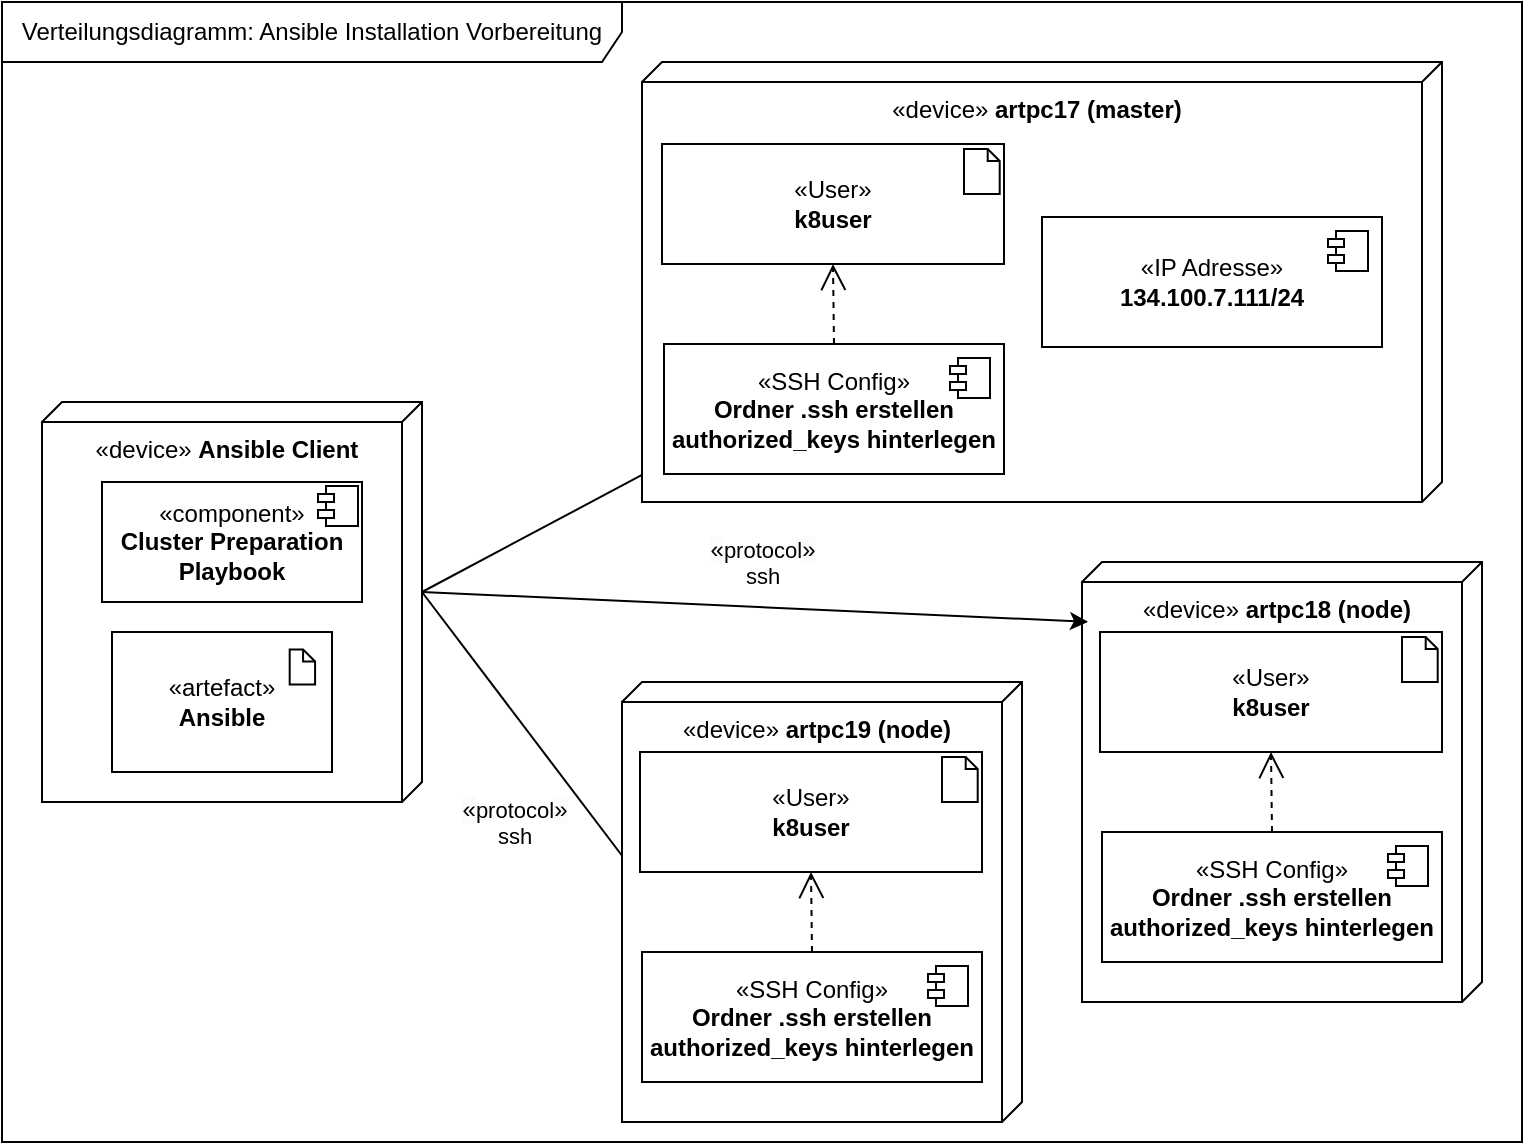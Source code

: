 <mxfile version="26.0.6">
  <diagram name="Seite-1" id="vxkfHqWLeRRNSSJ8OBPr">
    <mxGraphModel dx="1224" dy="761" grid="1" gridSize="10" guides="1" tooltips="1" connect="1" arrows="1" fold="1" page="1" pageScale="1" pageWidth="827" pageHeight="1169" math="0" shadow="0">
      <root>
        <mxCell id="0" />
        <mxCell id="1" parent="0" />
        <mxCell id="gSIQm5aoGnnjR2GNyn1D-1" style="rounded=0;orthogonalLoop=1;jettySize=auto;html=1;exitX=0;exitY=0;exitDx=95;exitDy=0;exitPerimeter=0;entryX=0;entryY=0;entryDx=100;entryDy=190;entryPerimeter=0;endArrow=none;endFill=0;" edge="1" parent="1" source="gSIQm5aoGnnjR2GNyn1D-6" target="gSIQm5aoGnnjR2GNyn1D-18">
          <mxGeometry relative="1" as="geometry">
            <mxPoint x="250" y="295" as="sourcePoint" />
            <mxPoint x="350" y="545" as="targetPoint" />
          </mxGeometry>
        </mxCell>
        <mxCell id="gSIQm5aoGnnjR2GNyn1D-2" value="&lt;span style=&quot;font-size: 12px; text-wrap: wrap; background-color: rgb(251, 251, 251);&quot;&gt;«&lt;/span&gt;protocol&lt;span style=&quot;font-size: 12px; text-wrap: wrap; background-color: rgb(251, 251, 251);&quot;&gt;»&lt;/span&gt;&lt;br&gt;ssh" style="edgeLabel;html=1;align=center;verticalAlign=middle;resizable=0;points=[];" vertex="1" connectable="0" parent="gSIQm5aoGnnjR2GNyn1D-1">
          <mxGeometry x="0.06" y="4" relative="1" as="geometry">
            <mxPoint x="-16" y="40" as="offset" />
          </mxGeometry>
        </mxCell>
        <mxCell id="gSIQm5aoGnnjR2GNyn1D-4" style="rounded=0;orthogonalLoop=1;jettySize=auto;html=1;exitX=0;exitY=0;exitDx=95;exitDy=0;exitPerimeter=0;entryX=0;entryY=0;entryDx=100;entryDy=200;entryPerimeter=0;endArrow=none;endFill=0;" edge="1" parent="1" source="gSIQm5aoGnnjR2GNyn1D-6" target="gSIQm5aoGnnjR2GNyn1D-23">
          <mxGeometry relative="1" as="geometry">
            <mxPoint x="250" y="295" as="sourcePoint" />
            <mxPoint x="450" y="200" as="targetPoint" />
          </mxGeometry>
        </mxCell>
        <mxCell id="gSIQm5aoGnnjR2GNyn1D-5" value="&lt;span style=&quot;font-size: 12px; text-wrap: wrap; background-color: rgb(251, 251, 251);&quot;&gt;«&lt;/span&gt;protocol&lt;span style=&quot;font-size: 12px; text-wrap: wrap; background-color: rgb(251, 251, 251);&quot;&gt;»&lt;/span&gt;&lt;br&gt;ssh" style="edgeLabel;html=1;align=center;verticalAlign=middle;resizable=0;points=[];" vertex="1" connectable="0" parent="gSIQm5aoGnnjR2GNyn1D-4">
          <mxGeometry x="0.134" relative="1" as="geometry">
            <mxPoint x="-7" y="-53" as="offset" />
          </mxGeometry>
        </mxCell>
        <mxCell id="gSIQm5aoGnnjR2GNyn1D-6" value="«device»&amp;nbsp;&lt;b&gt;Ansible Client&lt;/b&gt;" style="verticalAlign=top;align=center;shape=cube;size=10;direction=south;html=1;boundedLbl=1;spacingLeft=5;whiteSpace=wrap;" vertex="1" parent="1">
          <mxGeometry x="60" y="250" width="190" height="200" as="geometry" />
        </mxCell>
        <mxCell id="gSIQm5aoGnnjR2GNyn1D-7" value="«component»&lt;br&gt;&lt;b&gt;Cluster Preparation Playbook&lt;/b&gt;" style="html=1;dropTarget=0;whiteSpace=wrap;" vertex="1" parent="1">
          <mxGeometry x="90" y="290" width="130" height="60" as="geometry" />
        </mxCell>
        <mxCell id="gSIQm5aoGnnjR2GNyn1D-8" value="" style="shape=module;jettyWidth=8;jettyHeight=4;" vertex="1" parent="gSIQm5aoGnnjR2GNyn1D-7">
          <mxGeometry x="1" width="20" height="20" relative="1" as="geometry">
            <mxPoint x="-22" y="2" as="offset" />
          </mxGeometry>
        </mxCell>
        <mxCell id="gSIQm5aoGnnjR2GNyn1D-9" value="" style="group" vertex="1" connectable="0" parent="1">
          <mxGeometry x="95" y="365" width="110" height="70" as="geometry" />
        </mxCell>
        <mxCell id="gSIQm5aoGnnjR2GNyn1D-10" value="«artefact»&lt;br&gt;&lt;b&gt;Ansible&lt;/b&gt;" style="html=1;dropTarget=0;whiteSpace=wrap;" vertex="1" parent="gSIQm5aoGnnjR2GNyn1D-9">
          <mxGeometry width="110" height="70" as="geometry" />
        </mxCell>
        <mxCell id="gSIQm5aoGnnjR2GNyn1D-11" value="" style="shape=note2;boundedLbl=1;whiteSpace=wrap;html=1;size=6;verticalAlign=top;align=left;spacingLeft=5;" vertex="1" parent="gSIQm5aoGnnjR2GNyn1D-9">
          <mxGeometry x="88.846" y="8.75" width="12.692" height="17.5" as="geometry" />
        </mxCell>
        <mxCell id="gSIQm5aoGnnjR2GNyn1D-12" value="Verteilungsdiagramm: Ansible Installation Vorbereitung" style="shape=umlFrame;whiteSpace=wrap;html=1;pointerEvents=0;width=310;height=30;" vertex="1" parent="1">
          <mxGeometry x="40" y="50" width="760" height="570" as="geometry" />
        </mxCell>
        <mxCell id="gSIQm5aoGnnjR2GNyn1D-18" value="«device»&amp;nbsp;&lt;b&gt;artpc19 (node)&lt;/b&gt;" style="verticalAlign=top;align=center;shape=cube;size=10;direction=south;html=1;boundedLbl=1;spacingLeft=5;whiteSpace=wrap;" vertex="1" parent="1">
          <mxGeometry x="350" y="390" width="200" height="220" as="geometry" />
        </mxCell>
        <mxCell id="gSIQm5aoGnnjR2GNyn1D-32" style="edgeStyle=orthogonalEdgeStyle;rounded=0;orthogonalLoop=1;jettySize=auto;html=1;exitX=0.5;exitY=0;exitDx=0;exitDy=0;endArrow=open;endFill=0;entryX=0.5;entryY=1;entryDx=0;entryDy=0;endSize=11;dashed=1;" edge="1" parent="1" source="gSIQm5aoGnnjR2GNyn1D-19" target="gSIQm5aoGnnjR2GNyn1D-29">
          <mxGeometry relative="1" as="geometry">
            <mxPoint x="445" y="490" as="targetPoint" />
          </mxGeometry>
        </mxCell>
        <mxCell id="gSIQm5aoGnnjR2GNyn1D-19" value="«SSH Config»&lt;br&gt;&lt;b&gt;Ordner .ssh erstellen&lt;/b&gt;&lt;div&gt;&lt;b&gt;authorized_keys hinterlegen&lt;/b&gt;&lt;/div&gt;" style="html=1;dropTarget=0;whiteSpace=wrap;" vertex="1" parent="1">
          <mxGeometry x="360" y="525" width="170" height="65" as="geometry" />
        </mxCell>
        <mxCell id="gSIQm5aoGnnjR2GNyn1D-20" value="" style="shape=module;jettyWidth=8;jettyHeight=4;" vertex="1" parent="gSIQm5aoGnnjR2GNyn1D-19">
          <mxGeometry x="1" width="20" height="20" relative="1" as="geometry">
            <mxPoint x="-27" y="7" as="offset" />
          </mxGeometry>
        </mxCell>
        <mxCell id="gSIQm5aoGnnjR2GNyn1D-23" value="«device»&amp;nbsp;&lt;b&gt;artpc17 (master)&lt;/b&gt;" style="verticalAlign=top;align=center;shape=cube;size=10;direction=south;html=1;boundedLbl=1;spacingLeft=5;whiteSpace=wrap;" vertex="1" parent="1">
          <mxGeometry x="360" y="80" width="400" height="220" as="geometry" />
        </mxCell>
        <mxCell id="gSIQm5aoGnnjR2GNyn1D-28" value="" style="group" vertex="1" connectable="0" parent="1">
          <mxGeometry x="359" y="425" width="171" height="60" as="geometry" />
        </mxCell>
        <mxCell id="gSIQm5aoGnnjR2GNyn1D-29" value="«User»&lt;br&gt;&lt;b&gt;k8user&lt;/b&gt;" style="html=1;dropTarget=0;whiteSpace=wrap;" vertex="1" parent="gSIQm5aoGnnjR2GNyn1D-28">
          <mxGeometry width="171" height="60" as="geometry" />
        </mxCell>
        <mxCell id="gSIQm5aoGnnjR2GNyn1D-30" value="" style="shape=note2;boundedLbl=1;whiteSpace=wrap;html=1;size=6;verticalAlign=top;align=left;spacingLeft=5;" vertex="1" parent="gSIQm5aoGnnjR2GNyn1D-28">
          <mxGeometry x="151" y="2.5" width="17.85" height="22.5" as="geometry" />
        </mxCell>
        <mxCell id="gSIQm5aoGnnjR2GNyn1D-34" value="«device»&amp;nbsp;&lt;b&gt;artpc18 (node)&lt;/b&gt;" style="verticalAlign=top;align=center;shape=cube;size=10;direction=south;html=1;boundedLbl=1;spacingLeft=5;whiteSpace=wrap;" vertex="1" parent="1">
          <mxGeometry x="580" y="330" width="200" height="220" as="geometry" />
        </mxCell>
        <mxCell id="gSIQm5aoGnnjR2GNyn1D-35" style="edgeStyle=orthogonalEdgeStyle;rounded=0;orthogonalLoop=1;jettySize=auto;html=1;exitX=0.5;exitY=0;exitDx=0;exitDy=0;endArrow=open;endFill=0;entryX=0.5;entryY=1;entryDx=0;entryDy=0;endSize=11;dashed=1;" edge="1" parent="1" source="gSIQm5aoGnnjR2GNyn1D-36" target="gSIQm5aoGnnjR2GNyn1D-39">
          <mxGeometry relative="1" as="geometry">
            <mxPoint x="675" y="430" as="targetPoint" />
          </mxGeometry>
        </mxCell>
        <mxCell id="gSIQm5aoGnnjR2GNyn1D-36" value="«SSH Config»&lt;br&gt;&lt;b&gt;Ordner .ssh erstellen&lt;/b&gt;&lt;div&gt;&lt;b&gt;authorized_keys hinterlegen&lt;/b&gt;&lt;/div&gt;" style="html=1;dropTarget=0;whiteSpace=wrap;" vertex="1" parent="1">
          <mxGeometry x="590" y="465" width="170" height="65" as="geometry" />
        </mxCell>
        <mxCell id="gSIQm5aoGnnjR2GNyn1D-37" value="" style="shape=module;jettyWidth=8;jettyHeight=4;" vertex="1" parent="gSIQm5aoGnnjR2GNyn1D-36">
          <mxGeometry x="1" width="20" height="20" relative="1" as="geometry">
            <mxPoint x="-27" y="7" as="offset" />
          </mxGeometry>
        </mxCell>
        <mxCell id="gSIQm5aoGnnjR2GNyn1D-38" value="" style="group" vertex="1" connectable="0" parent="1">
          <mxGeometry x="589" y="365" width="171" height="60" as="geometry" />
        </mxCell>
        <mxCell id="gSIQm5aoGnnjR2GNyn1D-39" value="«User»&lt;br&gt;&lt;b&gt;k8user&lt;/b&gt;" style="html=1;dropTarget=0;whiteSpace=wrap;" vertex="1" parent="gSIQm5aoGnnjR2GNyn1D-38">
          <mxGeometry width="171" height="60" as="geometry" />
        </mxCell>
        <mxCell id="gSIQm5aoGnnjR2GNyn1D-40" value="" style="shape=note2;boundedLbl=1;whiteSpace=wrap;html=1;size=6;verticalAlign=top;align=left;spacingLeft=5;" vertex="1" parent="gSIQm5aoGnnjR2GNyn1D-38">
          <mxGeometry x="151" y="2.5" width="17.85" height="22.5" as="geometry" />
        </mxCell>
        <mxCell id="gSIQm5aoGnnjR2GNyn1D-41" style="rounded=0;orthogonalLoop=1;jettySize=auto;html=1;exitX=0;exitY=0;exitDx=95;exitDy=0;exitPerimeter=0;entryX=0.136;entryY=0.985;entryDx=0;entryDy=0;entryPerimeter=0;" edge="1" parent="1" source="gSIQm5aoGnnjR2GNyn1D-6" target="gSIQm5aoGnnjR2GNyn1D-34">
          <mxGeometry relative="1" as="geometry" />
        </mxCell>
        <mxCell id="gSIQm5aoGnnjR2GNyn1D-42" value="&lt;span style=&quot;font-size: 12px; text-wrap: wrap; background-color: rgb(251, 251, 251);&quot;&gt;«&lt;/span&gt;protocol&lt;span style=&quot;font-size: 12px; text-wrap: wrap; background-color: rgb(251, 251, 251);&quot;&gt;»&lt;/span&gt;&lt;br&gt;ssh" style="edgeLabel;html=1;align=center;verticalAlign=middle;resizable=0;points=[];" vertex="1" connectable="0" parent="1">
          <mxGeometry x="419.996" y="330.002" as="geometry" />
        </mxCell>
        <mxCell id="gSIQm5aoGnnjR2GNyn1D-43" style="edgeStyle=orthogonalEdgeStyle;rounded=0;orthogonalLoop=1;jettySize=auto;html=1;exitX=0.5;exitY=0;exitDx=0;exitDy=0;endArrow=open;endFill=0;entryX=0.5;entryY=1;entryDx=0;entryDy=0;endSize=11;dashed=1;" edge="1" parent="1" source="gSIQm5aoGnnjR2GNyn1D-44" target="gSIQm5aoGnnjR2GNyn1D-47">
          <mxGeometry relative="1" as="geometry">
            <mxPoint x="456" y="186" as="targetPoint" />
          </mxGeometry>
        </mxCell>
        <mxCell id="gSIQm5aoGnnjR2GNyn1D-44" value="«SSH Config»&lt;br&gt;&lt;b&gt;Ordner .ssh erstellen&lt;/b&gt;&lt;div&gt;&lt;b&gt;authorized_keys hinterlegen&lt;/b&gt;&lt;/div&gt;" style="html=1;dropTarget=0;whiteSpace=wrap;" vertex="1" parent="1">
          <mxGeometry x="371" y="221" width="170" height="65" as="geometry" />
        </mxCell>
        <mxCell id="gSIQm5aoGnnjR2GNyn1D-45" value="" style="shape=module;jettyWidth=8;jettyHeight=4;" vertex="1" parent="gSIQm5aoGnnjR2GNyn1D-44">
          <mxGeometry x="1" width="20" height="20" relative="1" as="geometry">
            <mxPoint x="-27" y="7" as="offset" />
          </mxGeometry>
        </mxCell>
        <mxCell id="gSIQm5aoGnnjR2GNyn1D-46" value="" style="group" vertex="1" connectable="0" parent="1">
          <mxGeometry x="370" y="121" width="171" height="60" as="geometry" />
        </mxCell>
        <mxCell id="gSIQm5aoGnnjR2GNyn1D-47" value="«User»&lt;br&gt;&lt;b&gt;k8user&lt;/b&gt;" style="html=1;dropTarget=0;whiteSpace=wrap;" vertex="1" parent="gSIQm5aoGnnjR2GNyn1D-46">
          <mxGeometry width="171" height="60" as="geometry" />
        </mxCell>
        <mxCell id="gSIQm5aoGnnjR2GNyn1D-48" value="" style="shape=note2;boundedLbl=1;whiteSpace=wrap;html=1;size=6;verticalAlign=top;align=left;spacingLeft=5;" vertex="1" parent="gSIQm5aoGnnjR2GNyn1D-46">
          <mxGeometry x="151" y="2.5" width="17.85" height="22.5" as="geometry" />
        </mxCell>
        <mxCell id="gSIQm5aoGnnjR2GNyn1D-49" value="«IP Adresse»&lt;br&gt;&lt;b&gt;134.100.7.111/24&lt;/b&gt;" style="html=1;dropTarget=0;whiteSpace=wrap;" vertex="1" parent="1">
          <mxGeometry x="560" y="157.5" width="170" height="65" as="geometry" />
        </mxCell>
        <mxCell id="gSIQm5aoGnnjR2GNyn1D-50" value="" style="shape=module;jettyWidth=8;jettyHeight=4;" vertex="1" parent="gSIQm5aoGnnjR2GNyn1D-49">
          <mxGeometry x="1" width="20" height="20" relative="1" as="geometry">
            <mxPoint x="-27" y="7" as="offset" />
          </mxGeometry>
        </mxCell>
      </root>
    </mxGraphModel>
  </diagram>
</mxfile>
